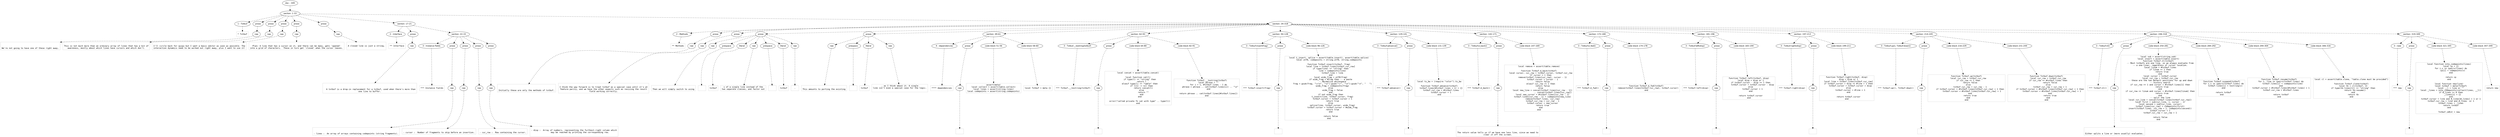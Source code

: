 digraph lpegNode {

node [fontname=Helvetica]
edge [style=dashed]

doc_0 [label="doc - 349"]


doc_0 -> { section_1}
{rank=same; section_1}

section_1 [label="section: 1-33"]


// END RANK doc_0

section_1 -> { header_2 prose_3 prose_4 prose_5 prose_6 prose_7 section_8 section_9}
{rank=same; header_2 prose_3 prose_4 prose_5 prose_6 prose_7 section_8 section_9}

header_2 [label="1 : Txtbuf"]

prose_3 [label="prose"]

prose_4 [label="prose"]

prose_5 [label="prose"]

prose_6 [label="prose"]

prose_7 [label="prose"]

section_8 [label="section: 17-21"]

section_9 [label="section: 34-318"]


// END RANK section_1

header_2 -> leaf_10
leaf_10  [color=Gray,shape=rectangle,fontname=Inconsolata,label="* Txtbuf"]
// END RANK header_2

prose_3 -> { raw_11}
{rank=same; raw_11}

raw_11 [label="raw"]


// END RANK prose_3

raw_11 -> leaf_12
leaf_12  [color=Gray,shape=rectangle,fontname=Inconsolata,label="

We're not going to have one of these right away.
"]
// END RANK raw_11

prose_4 -> { raw_13}
{rank=same; raw_13}

raw_13 [label="raw"]


// END RANK prose_4

raw_13 -> leaf_14
leaf_14  [color=Gray,shape=rectangle,fontname=Inconsolata,label="
This is not much more than an ordinary array of lines that has a bit of
awareness, mostly about which lines have cursors and which don't.
"]
// END RANK raw_13

prose_5 -> { raw_15}
{rank=same; raw_15}

raw_15 [label="raw"]


// END RANK prose_5

raw_15 -> leaf_16
leaf_16  [color=Gray,shape=rectangle,fontname=Inconsolata,label="
I'll circle back for quipu but I want a basic editor as soon as possible. The
interaction dynamics need to be worked out right away, plus I want to use it!
"]
// END RANK raw_15

prose_6 -> { raw_17}
{rank=same; raw_17}

raw_17 [label="raw"]


// END RANK prose_6

raw_17 -> leaf_18
leaf_18  [color=Gray,shape=rectangle,fontname=Inconsolata,label="
Plan: A line that has a cursor on it, and there can be many, gets 'opened'
into a grid of characters.  These in turn get 'closed' when the cursor leaves.
"]
// END RANK raw_17

prose_7 -> { raw_19}
{rank=same; raw_19}

raw_19 [label="raw"]


// END RANK prose_7

raw_19 -> leaf_20
leaf_20  [color=Gray,shape=rectangle,fontname=Inconsolata,label="
A closed line is just a string.

"]
// END RANK raw_19

section_8 -> { header_21 prose_22 section_23}
{rank=same; header_21 prose_22 section_23}

header_21 [label="2 : Interface"]

prose_22 [label="prose"]

section_23 [label="section: 22-33"]


// END RANK section_8

header_21 -> leaf_24
leaf_24  [color=Gray,shape=rectangle,fontname=Inconsolata,label="** Interface"]
// END RANK header_21

prose_22 -> { raw_25}
{rank=same; raw_25}

raw_25 [label="raw"]


// END RANK prose_22

raw_25 -> leaf_26
leaf_26  [color=Gray,shape=rectangle,fontname=Inconsolata,label="

  A txtbuf is a drop-in replacement for a txtbuf, used when there's more than
one line to buffer.
"]
// END RANK raw_25

section_23 -> { header_27 prose_28 prose_29 prose_30 prose_31}
{rank=same; header_27 prose_28 prose_29 prose_30 prose_31}

header_27 [label="3 : Instance fields"]

prose_28 [label="prose"]

prose_29 [label="prose"]

prose_30 [label="prose"]

prose_31 [label="prose"]


// END RANK section_23

header_27 -> leaf_32
leaf_32  [color=Gray,shape=rectangle,fontname=Inconsolata,label="*** Instance fields"]
// END RANK header_27

prose_28 -> { raw_33}
{rank=same; raw_33}

raw_33 [label="raw"]


// END RANK prose_28

raw_33 -> leaf_34
leaf_34  [color=Gray,shape=rectangle,fontname=Inconsolata,label="

- lines :  An array of arrays containing codepoints (string fragments).
"]
// END RANK raw_33

prose_29 -> { raw_35}
{rank=same; raw_35}

raw_35 [label="raw"]


// END RANK prose_29

raw_35 -> leaf_36
leaf_36  [color=Gray,shape=rectangle,fontname=Inconsolata,label="
- cursor :  Number of fragments to skip before an insertion.
"]
// END RANK raw_35

prose_30 -> { raw_37}
{rank=same; raw_37}

raw_37 [label="raw"]


// END RANK prose_30

raw_37 -> leaf_38
leaf_38  [color=Gray,shape=rectangle,fontname=Inconsolata,label="
- cur_row :  Row containing the cursor.
"]
// END RANK raw_37

prose_31 -> { raw_39}
{rank=same; raw_39}

raw_39 [label="raw"]


// END RANK prose_31

raw_39 -> leaf_40
leaf_40  [color=Gray,shape=rectangle,fontname=Inconsolata,label="
- disp :  Array of numbers, representing the furthest-right column which
          may be reached by printing the corresponding row.

"]
// END RANK raw_39

section_9 -> { header_41 prose_42 prose_43 prose_44 prose_45 section_46 section_47 section_48 section_49 section_50 section_51 section_52 section_53 section_54 section_55 section_56}
{rank=same; header_41 prose_42 prose_43 prose_44 prose_45 section_46 section_47 section_48 section_49 section_50 section_51 section_52 section_53 section_54 section_55 section_56}

header_41 [label="2 : Methods"]

prose_42 [label="prose"]

prose_43 [label="prose"]

prose_44 [label="prose"]

prose_45 [label="prose"]

section_46 [label="section: 49-61"]

section_47 [label="section: 62-93"]

section_48 [label="section: 94-128"]

section_49 [label="section: 129-141"]

section_50 [label="section: 142-171"]

section_51 [label="section: 172-180"]

section_52 [label="section: 181-196"]

section_53 [label="section: 197-213"]

section_54 [label="section: 214-245"]

section_55 [label="section: 246-318"]

section_56 [label="section: 319-349"]


// END RANK section_9

header_41 -> leaf_57
leaf_57  [color=Gray,shape=rectangle,fontname=Inconsolata,label="** Methods"]
// END RANK header_41

prose_42 -> { raw_58}
{rank=same; raw_58}

raw_58 [label="raw"]


// END RANK prose_42

raw_58 -> leaf_59
leaf_59  [color=Gray,shape=rectangle,fontname=Inconsolata,label="

Initially these are only the methods of txtbuf.
"]
// END RANK raw_58

prose_43 -> { raw_60}
{rank=same; raw_60}

raw_60 [label="raw"]


// END RANK prose_43

raw_60 -> leaf_61
leaf_61  [color=Gray,shape=rectangle,fontname=Inconsolata,label="
I think the way forward is to treat txtbuf as a special case until it's at
feature parity, and we have the other aspects such as resizing the result
field working correctly.
"]
// END RANK raw_60

prose_44 -> { raw_62 prespace_63 literal_64 raw_65 prespace_66 literal_67 raw_68}
{rank=same; raw_62 prespace_63 literal_64 raw_65 prespace_66 literal_67 raw_68}

raw_62 [label="raw"]

prespace_63 [label="prespace"]

literal_64 [label="literal"]

raw_65 [label="raw"]

prespace_66 [label="prespace"]

literal_67 [label="literal"]

raw_68 [label="raw"]


// END RANK prose_44

raw_62 -> leaf_69
leaf_69  [color=Gray,shape=rectangle,fontname=Inconsolata,label="
Then we will simply switch to using"]
// END RANK raw_62

prespace_63 -> leaf_70
leaf_70  [color=Gray,shape=rectangle,fontname=Inconsolata,label=" "]
// END RANK prespace_63

literal_64 -> leaf_71
leaf_71  [color=Gray,shape=rectangle,fontname=Inconsolata,label="txtbuf"]
// END RANK literal_64

raw_65 -> leaf_72
leaf_72  [color=Gray,shape=rectangle,fontname=Inconsolata,label="s of a single line instead of the
two separate classes, and factor out"]
// END RANK raw_65

prespace_66 -> leaf_73
leaf_73  [color=Gray,shape=rectangle,fontname=Inconsolata,label=" "]
// END RANK prespace_66

literal_67 -> leaf_74
leaf_74  [color=Gray,shape=rectangle,fontname=Inconsolata,label="txtbuf"]
// END RANK literal_67

raw_68 -> leaf_75
leaf_75  [color=Gray,shape=rectangle,fontname=Inconsolata,label=".
"]
// END RANK raw_68

prose_45 -> { raw_76 prespace_77 literal_78 raw_79}
{rank=same; raw_76 prespace_77 literal_78 raw_79}

raw_76 [label="raw"]

prespace_77 [label="prespace"]

literal_78 [label="literal"]

raw_79 [label="raw"]


// END RANK prose_45

raw_76 -> leaf_80
leaf_80  [color=Gray,shape=rectangle,fontname=Inconsolata,label="
This amounts to porting the existing"]
// END RANK raw_76

prespace_77 -> leaf_81
leaf_81  [color=Gray,shape=rectangle,fontname=Inconsolata,label=" "]
// END RANK prespace_77

literal_78 -> leaf_82
leaf_82  [color=Gray,shape=rectangle,fontname=Inconsolata,label="txtbuf"]
// END RANK literal_78

raw_79 -> leaf_83
leaf_83  [color=Gray,shape=rectangle,fontname=Inconsolata,label=", as I think about it. A single
line isn't even a special case for the logic.

"]
// END RANK raw_79

section_46 -> { header_84 prose_85 codeblock_86 codeblock_87}
{rank=same; header_84 prose_85 codeblock_86 codeblock_87}

header_84 [label="4 : dependencies"]

prose_85 [label="prose"]

codeblock_86 [label="code block 51-56"]

codeblock_87 [label="code block 58-60"]


// END RANK section_46

header_84 -> leaf_88
leaf_88  [color=Gray,shape=rectangle,fontname=Inconsolata,label="**** dependencies"]
// END RANK header_84

prose_85 -> { raw_89}
{rank=same; raw_89}

raw_89 [label="raw"]


// END RANK prose_85

raw_89 -> leaf_90
leaf_90  [color=Gray,shape=rectangle,fontname=Inconsolata,label="
"]
// END RANK raw_89

codeblock_86 -> leaf_91
leaf_91  [color=Gray,shape=rectangle,fontname=Inconsolata,label="assert(meta)
local collect = assert(table.collect)
local lines = assert(string.lines)
local codepoints = assert(string.codepoints)"]
// END RANK codeblock_86

codeblock_87 -> leaf_92
leaf_92  [color=Gray,shape=rectangle,fontname=Inconsolata,label="local Txtbuf = meta {}"]
// END RANK codeblock_87

section_47 -> { header_93 prose_94 codeblock_95 codeblock_96}
{rank=same; header_93 prose_94 codeblock_95 codeblock_96}

header_93 [label="3 : Txtbuf.__tostring(txtbuf)"]

prose_94 [label="prose"]

codeblock_95 [label="code block 64-80"]

codeblock_96 [label="code block 82-91"]


// END RANK section_47

header_93 -> leaf_97
leaf_97  [color=Gray,shape=rectangle,fontname=Inconsolata,label="*** Txtbuf.__tostring(txtbuf)"]
// END RANK header_93

prose_94 -> { raw_98}
{rank=same; raw_98}

raw_98 [label="raw"]


// END RANK prose_94

raw_98 -> leaf_99
leaf_99  [color=Gray,shape=rectangle,fontname=Inconsolata,label="
"]
// END RANK raw_98

codeblock_95 -> leaf_100
leaf_100  [color=Gray,shape=rectangle,fontname=Inconsolata,label="local concat = assert(table.concat)

local function cat(l)
   if type(l) == \"string\" then
      return l
   elseif type(l) == \"table\" then
      if l[1] ~= nil then
         return concat(l)
      else
         return \"\"
      end
   end

   error(\"called private fn cat with type\" .. type(l))
end"]
// END RANK codeblock_95

codeblock_96 -> leaf_101
leaf_101  [color=Gray,shape=rectangle,fontname=Inconsolata,label="function Txtbuf.__tostring(txtbuf)
   local phrase = \"\"
   for i = 1, #txtbuf.lines - 1 do
      phrase = phrase .. cat(txtbuf.lines[i]) .. \"\\n\"
   end

   return phrase .. cat(txtbuf.lines[#txtbuf.lines])
end"]
// END RANK codeblock_96

section_48 -> { header_102 prose_103 codeblock_104}
{rank=same; header_102 prose_103 codeblock_104}

header_102 [label="3 : Txtbuf:insert(frag)"]

prose_103 [label="prose"]

codeblock_104 [label="code block 96-126"]


// END RANK section_48

header_102 -> leaf_105
leaf_105  [color=Gray,shape=rectangle,fontname=Inconsolata,label="*** Txtbuf:insert(frag)"]
// END RANK header_102

prose_103 -> { raw_106}
{rank=same; raw_106}

raw_106 [label="raw"]


// END RANK prose_103

raw_106 -> leaf_107
leaf_107  [color=Gray,shape=rectangle,fontname=Inconsolata,label="
"]
// END RANK raw_106

codeblock_104 -> leaf_108
leaf_108  [color=Gray,shape=rectangle,fontname=Inconsolata,label="local t_insert, splice = assert(table.insert), assert(table.splice)
local utf8, codepoints = string.utf8, string.codepoints

function Txtbuf.insert(txtbuf, frag)
   local line = txtbuf.lines[txtbuf.cur_row]
   if type(line) == \"string\" then
      line = codepoints(line)
      txtbuf.line = line
   end
   local wide_frag = utf8(frag)
   if wide_frag < #frag then -- a paste
      -- Normalize whitespace
      frag = gsub(frag, \"\\r\\n\", \"\\n\"):gsub(\"\\r\", \"\\n\"):gsub(\"\\t\", \"   \")
      wide_frag = codepoints(frag)
   else
      wide_frag = false
   end
   if not wide_frag then
      t_insert(line, txtbuf.cursor, frag)
      txtbuf.cursor = txtbuf.cursor + 1
      return true
   else
      splice(line, txtbuf.cursor, wide_frag)
      txtbuf.cursor = txtbuf.cursor + #wide_frag
      return true
   end

   return false
end"]
// END RANK codeblock_104

section_49 -> { header_109 prose_110 codeblock_111}
{rank=same; header_109 prose_110 codeblock_111}

header_109 [label="3 : Txtbuf:advance()"]

prose_110 [label="prose"]

codeblock_111 [label="code block 131-139"]


// END RANK section_49

header_109 -> leaf_112
leaf_112  [color=Gray,shape=rectangle,fontname=Inconsolata,label="*** Txtbuf:advance()"]
// END RANK header_109

prose_110 -> { raw_113}
{rank=same; raw_113}

raw_113 [label="raw"]


// END RANK prose_110

raw_113 -> leaf_114
leaf_114  [color=Gray,shape=rectangle,fontname=Inconsolata,label="
"]
// END RANK raw_113

codeblock_111 -> leaf_115
leaf_115  [color=Gray,shape=rectangle,fontname=Inconsolata,label="local ts_bw = (require \"color\").ts_bw

function Txtbuf.advance(txtbuf)
   txtbuf.lines[#txtbuf.lines + 1] = {}
   txtbuf.cur_row = #txtbuf.lines
   txtbuf.cursor = 1
end"]
// END RANK codeblock_111

section_50 -> { header_116 prose_117 codeblock_118}
{rank=same; header_116 prose_117 codeblock_118}

header_116 [label="3 : Txtbuf:d_back()"]

prose_117 [label="prose"]

codeblock_118 [label="code block 147-169"]


// END RANK section_50

header_116 -> leaf_119
leaf_119  [color=Gray,shape=rectangle,fontname=Inconsolata,label="*** Txtbuf:d_back()"]
// END RANK header_116

prose_117 -> { raw_120}
{rank=same; raw_120}

raw_120 [label="raw"]


// END RANK prose_117

raw_120 -> leaf_121
leaf_121  [color=Gray,shape=rectangle,fontname=Inconsolata,label="

The return value tells us if we have one less line, since we need to
clear it off the screen.
"]
// END RANK raw_120

codeblock_118 -> leaf_122
leaf_122  [color=Gray,shape=rectangle,fontname=Inconsolata,label="local remove = assert(table.remove)

function Txtbuf.d_back(txtbuf)
   local cursor, cur_row = txtbuf.cursor, txtbuf.cur_row
   if cursor > 1 then
      remove(txtbuf.lines[cur_row], cursor - 1)
      txtbuf.cursor = cursor - 1
      return false
   elseif cur_row == 1 then
      return false
   else
      local new_line = concat(txtbuf.lines[cur_row - 1])
                       .. concat(txtbuf.lines[cur_row])
      local new_cursor = #txtbuf.lines[cur_row - 1]
      txtbuf.lines[cur_row - 1] = codepoints(new_line)
      remove(txtbuf.lines, cur_row)
      txtbuf.cur_row = cur_row - 1
      txtbuf.cursor = new_cursor
      return true
   end
end"]
// END RANK codeblock_118

section_51 -> { header_123 prose_124 codeblock_125}
{rank=same; header_123 prose_124 codeblock_125}

header_123 [label="3 : Txtbuf:d_fwd()"]

prose_124 [label="prose"]

codeblock_125 [label="code block 174-178"]


// END RANK section_51

header_123 -> leaf_126
leaf_126  [color=Gray,shape=rectangle,fontname=Inconsolata,label="*** Txtbuf:d_fwd()"]
// END RANK header_123

prose_124 -> { raw_127}
{rank=same; raw_127}

raw_127 [label="raw"]


// END RANK prose_124

raw_127 -> leaf_128
leaf_128  [color=Gray,shape=rectangle,fontname=Inconsolata,label="
"]
// END RANK raw_127

codeblock_125 -> leaf_129
leaf_129  [color=Gray,shape=rectangle,fontname=Inconsolata,label="function Txtbuf.d_fwd(txtbuf)
   remove(txtbuf.lines[txtbuf.cur_row], txtbuf.cursor)
end"]
// END RANK codeblock_125

section_52 -> { header_130 prose_131 codeblock_132}
{rank=same; header_130 prose_131 codeblock_132}

header_130 [label="3 : Txtbuf:left(disp)"]

prose_131 [label="prose"]

codeblock_132 [label="code block 183-194"]


// END RANK section_52

header_130 -> leaf_133
leaf_133  [color=Gray,shape=rectangle,fontname=Inconsolata,label="*** Txtbuf:left(disp)"]
// END RANK header_130

prose_131 -> { raw_134}
{rank=same; raw_134}

raw_134 [label="raw"]


// END RANK prose_131

raw_134 -> leaf_135
leaf_135  [color=Gray,shape=rectangle,fontname=Inconsolata,label="
"]
// END RANK raw_134

codeblock_132 -> leaf_136
leaf_136  [color=Gray,shape=rectangle,fontname=Inconsolata,label="function Txtbuf.left(txtbuf, disp)
   local disp = disp or 1
   if txtbuf.cursor - disp >= 1 then
      txtbuf.cursor = txtbuf.cursor - disp
   else
      txtbuf.cursor = 1
   end

   return txtbuf.cursor
end"]
// END RANK codeblock_132

section_53 -> { header_137 prose_138 codeblock_139}
{rank=same; header_137 prose_138 codeblock_139}

header_137 [label="3 : Txtbuf:right(disp)"]

prose_138 [label="prose"]

codeblock_139 [label="code block 199-211"]


// END RANK section_53

header_137 -> leaf_140
leaf_140  [color=Gray,shape=rectangle,fontname=Inconsolata,label="*** Txtbuf:right(disp)"]
// END RANK header_137

prose_138 -> { raw_141}
{rank=same; raw_141}

raw_141 [label="raw"]


// END RANK prose_138

raw_141 -> leaf_142
leaf_142  [color=Gray,shape=rectangle,fontname=Inconsolata,label="
"]
// END RANK raw_141

codeblock_139 -> leaf_143
leaf_143  [color=Gray,shape=rectangle,fontname=Inconsolata,label="function Txtbuf.right(txtbuf, disp)
   disp = disp or 1
   local line = txtbuf.lines[txtbuf.cur_row]
   if txtbuf.cursor + disp <= #line + 1 then
      txtbuf.cursor = txtbuf.cursor + disp
   else
      txtbuf.cursor = #line + 1
   end

   return txtbuf.cursor
end"]
// END RANK codeblock_139

section_54 -> { header_144 prose_145 codeblock_146 codeblock_147}
{rank=same; header_144 prose_145 codeblock_146 codeblock_147}

header_144 [label="3 : Txtbuf:up(), Txtbuf:down()"]

prose_145 [label="prose"]

codeblock_146 [label="code block 216-229"]

codeblock_147 [label="code block 231-244"]


// END RANK section_54

header_144 -> leaf_148
leaf_148  [color=Gray,shape=rectangle,fontname=Inconsolata,label="*** Txtbuf:up(), Txtbuf:down()"]
// END RANK header_144

prose_145 -> { raw_149}
{rank=same; raw_149}

raw_149 [label="raw"]


// END RANK prose_145

raw_149 -> leaf_150
leaf_150  [color=Gray,shape=rectangle,fontname=Inconsolata,label="
"]
// END RANK raw_149

codeblock_146 -> leaf_151
leaf_151  [color=Gray,shape=rectangle,fontname=Inconsolata,label="function Txtbuf.up(txtbuf)
   local cur_row = txtbuf.cur_row
   if cur_row == 1 then
      return false
   else
      txtbuf.cur_row = cur_row - 1
      if txtbuf.cursor > #txtbuf.lines[txtbuf.cur_row] + 1 then
         txtbuf.cursor = #txtbuf.lines[txtbuf.cur_row] + 1
      end
      return true
   end
end"]
// END RANK codeblock_146

codeblock_147 -> leaf_152
leaf_152  [color=Gray,shape=rectangle,fontname=Inconsolata,label="function Txtbuf.down(txtbuf)
   local cur_row = txtbuf.cur_row
   if cur_row == #txtbuf.lines then
      return false
   else
      txtbuf.cur_row = cur_row + 1
      if txtbuf.cursor > #txtbuf.lines[txtbuf.cur_row] + 1 then
         txtbuf.cursor = #txtbuf.lines[txtbuf.cur_row] + 1
      end
      return true
   end
end"]
// END RANK codeblock_147

section_55 -> { header_153 prose_154 codeblock_155 codeblock_156 codeblock_157 codeblock_158}
{rank=same; header_153 prose_154 codeblock_155 codeblock_156 codeblock_157 codeblock_158}

header_153 [label="3 : Txtbuf:nl()"]

prose_154 [label="prose"]

codeblock_155 [label="code block 250-281"]

codeblock_156 [label="code block 284-292"]

codeblock_157 [label="code block 294-304"]

codeblock_158 [label="code block 306-316"]


// END RANK section_55

header_153 -> leaf_159
leaf_159  [color=Gray,shape=rectangle,fontname=Inconsolata,label="*** Txtbuf:nl()"]
// END RANK header_153

prose_154 -> { raw_160}
{rank=same; raw_160}

raw_160 [label="raw"]


// END RANK prose_154

raw_160 -> leaf_161
leaf_161  [color=Gray,shape=rectangle,fontname=Inconsolata,label="

Either splits a line or (more usually) evaluates.
"]
// END RANK raw_160

codeblock_155 -> leaf_162
leaf_162  [color=Gray,shape=rectangle,fontname=Inconsolata,label="local sub = assert(string.sub)
local insert = assert(table.insert)
function Txtbuf.nl(txtbuf)
   -- Most txtbufs are one line, so we always evaluate from
   -- a one-liner, regardless of cursor location.
   local linum = #txtbuf.lines
   if linum == 1 then
      return true
   end
   local cursor = txtbuf.cursor
   local cur_row = txtbuf.cur_row
   -- these are the two default positions for up and down
   -- history search
   if cur_row == 1 and cursor > #txtbuf.lines[1] then
      return true
   end
   if cur_row == linum and cursor > #txtbuf.lines[linum] then
      return true
   end
   -- split the line
   local cur_line = concat(txtbuf.lines[txtbuf.cur_row])
   local first = sub(cur_line, 1, cursor - 1)
   local second = sub(cur_line, cursor)
   txtbuf.lines[cur_row] = codepoints(first)
   insert(txtbuf.lines, cur_row + 1, codepoints(second))
   txtbuf.cursor = 1
   txtbuf.cur_row = cur_row + 1

   return false
end"]
// END RANK codeblock_155

codeblock_156 -> leaf_163
leaf_163  [color=Gray,shape=rectangle,fontname=Inconsolata,label="function Txtbuf.suspend(txtbuf)
   for i,v in ipairs(txtbuf.lines) do
      txtbuf.lines[i] = tostring(v)
   end

   return txtbuf
end"]
// END RANK codeblock_156

codeblock_157 -> leaf_164
leaf_164  [color=Gray,shape=rectangle,fontname=Inconsolata,label="function Txtbuf.resume(txtbuf)
   for i, line in ipairs(txtbuf.lines) do
      txtbuf.lines[i] = codepoints(line)
   end
   txtbuf.cursor = #txtbuf.lines[#txtbuf.lines] + 1
   txtbuf.cur_row = #txtbuf.lines

   return txtbuf
end"]
// END RANK codeblock_157

codeblock_158 -> leaf_165
leaf_165  [color=Gray,shape=rectangle,fontname=Inconsolata,label="local cl = assert(table.clone, \"table.clone must be provided\")

function Txtbuf.clone(txtbuf)
   local tb = cl(txtbuf, 3)
   if type(tb.lines[1]) == \"string\" then
      return tb:resume()
   end
   return tb
end"]
// END RANK codeblock_158

section_56 -> { header_166 prose_167 codeblock_168 codeblock_169}
{rank=same; header_166 prose_167 codeblock_168 codeblock_169}

header_166 [label="3 : new"]

prose_167 [label="prose"]

codeblock_168 [label="code block 321-345"]

codeblock_169 [label="code block 347-349"]


// END RANK section_56

header_166 -> leaf_170
leaf_170  [color=Gray,shape=rectangle,fontname=Inconsolata,label="*** new"]
// END RANK header_166

prose_167 -> { raw_171}
{rank=same; raw_171}

raw_171 [label="raw"]


// END RANK prose_167

raw_171 -> leaf_172
leaf_172  [color=Gray,shape=rectangle,fontname=Inconsolata,label="
"]
// END RANK raw_171

codeblock_168 -> leaf_173
leaf_173  [color=Gray,shape=rectangle,fontname=Inconsolata,label="local function into_codepoints(lines)
   local cp = {}
   for i,v in ipairs(lines) do
      cp[i] = codepoints(v)
   end

   return cp
end

local function new(line)
   local txtbuf = meta(Txtbuf)
   local __l = line or \"\"
   local _lines = into_codepoints(collect(lines, __l))
   if #_lines == 0 then
      _lines[1] = {}
   end
   txtbuf.cursor = line and #_lines[#_lines] + 1 or 1
   txtbuf.cur_row = line and #_lines  or 1
   txtbuf.lines = _lines
   return txtbuf
end

Txtbuf.idEst = new"]
// END RANK codeblock_168

codeblock_169 -> leaf_174
leaf_174  [color=Gray,shape=rectangle,fontname=Inconsolata,label="return new"]
// END RANK codeblock_169


}
